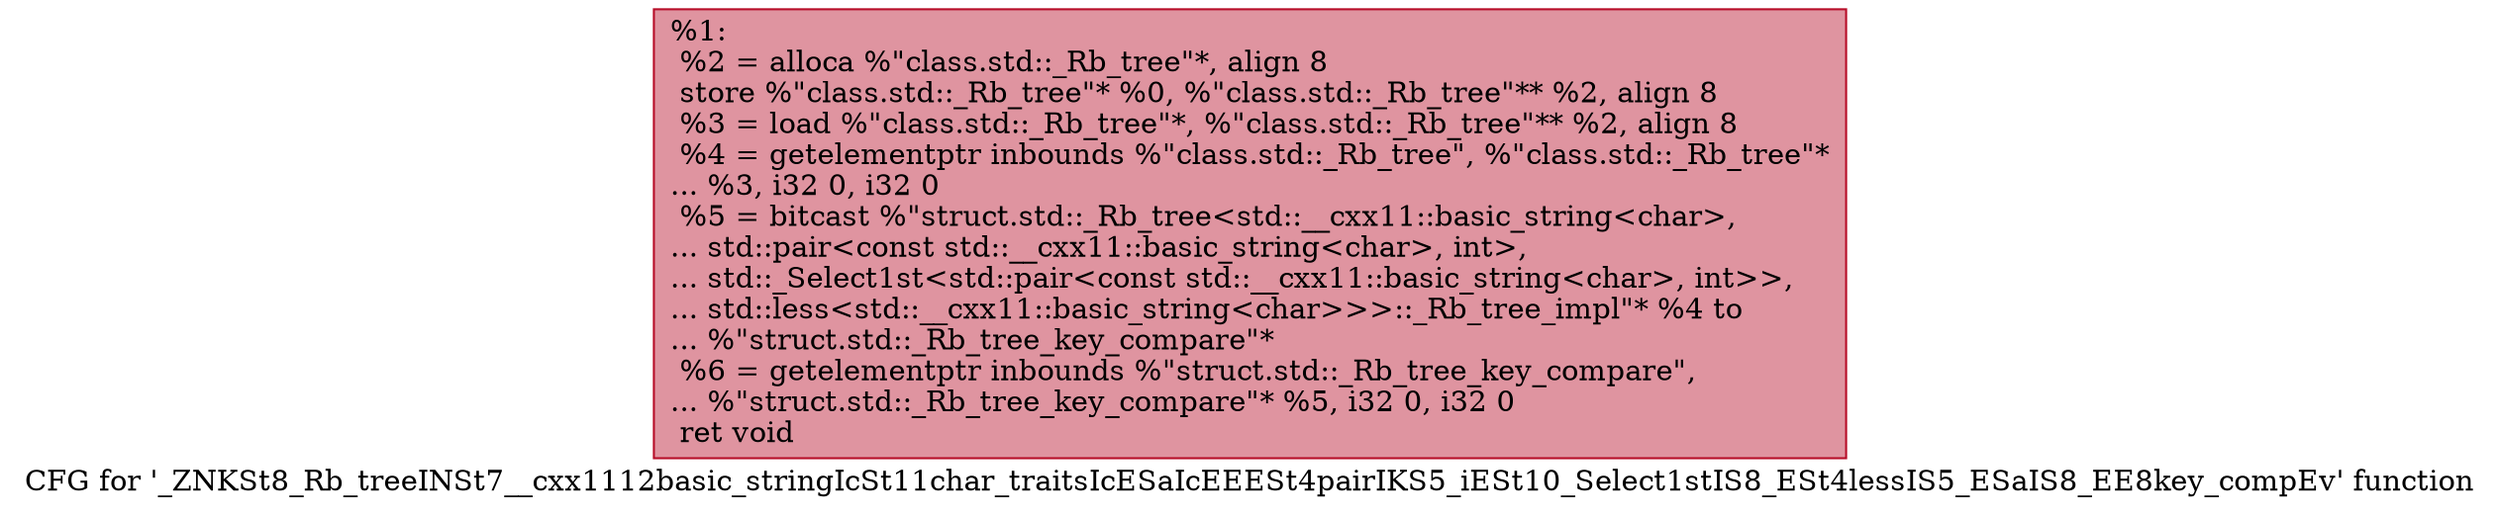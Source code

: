 digraph "CFG for '_ZNKSt8_Rb_treeINSt7__cxx1112basic_stringIcSt11char_traitsIcESaIcEEESt4pairIKS5_iESt10_Select1stIS8_ESt4lessIS5_ESaIS8_EE8key_compEv' function" {
	label="CFG for '_ZNKSt8_Rb_treeINSt7__cxx1112basic_stringIcSt11char_traitsIcESaIcEEESt4pairIKS5_iESt10_Select1stIS8_ESt4lessIS5_ESaIS8_EE8key_compEv' function";

	Node0x55a8468481b0 [shape=record,color="#b70d28ff", style=filled, fillcolor="#b70d2870",label="{%1:\l  %2 = alloca %\"class.std::_Rb_tree\"*, align 8\l  store %\"class.std::_Rb_tree\"* %0, %\"class.std::_Rb_tree\"** %2, align 8\l  %3 = load %\"class.std::_Rb_tree\"*, %\"class.std::_Rb_tree\"** %2, align 8\l  %4 = getelementptr inbounds %\"class.std::_Rb_tree\", %\"class.std::_Rb_tree\"*\l... %3, i32 0, i32 0\l  %5 = bitcast %\"struct.std::_Rb_tree\<std::__cxx11::basic_string\<char\>,\l... std::pair\<const std::__cxx11::basic_string\<char\>, int\>,\l... std::_Select1st\<std::pair\<const std::__cxx11::basic_string\<char\>, int\>\>,\l... std::less\<std::__cxx11::basic_string\<char\>\>\>::_Rb_tree_impl\"* %4 to\l... %\"struct.std::_Rb_tree_key_compare\"*\l  %6 = getelementptr inbounds %\"struct.std::_Rb_tree_key_compare\",\l... %\"struct.std::_Rb_tree_key_compare\"* %5, i32 0, i32 0\l  ret void\l}"];
}
